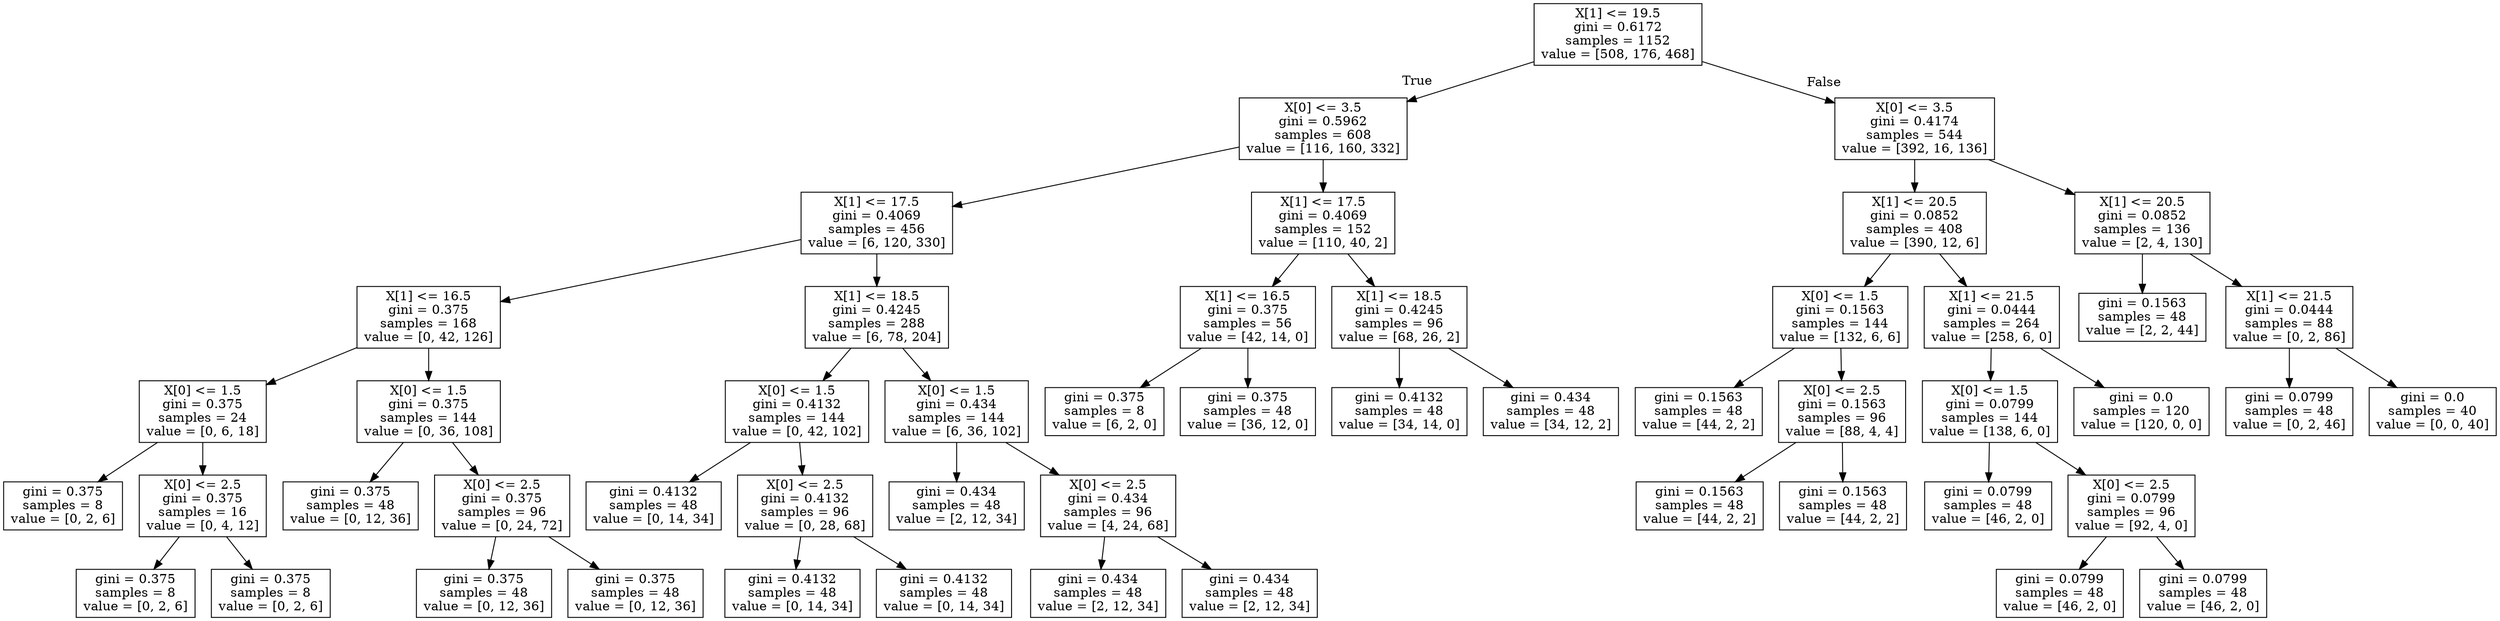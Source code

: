 digraph Tree {
node [shape=box] ;
0 [label="X[1] <= 19.5\ngini = 0.6172\nsamples = 1152\nvalue = [508, 176, 468]"] ;
1 [label="X[0] <= 3.5\ngini = 0.5962\nsamples = 608\nvalue = [116, 160, 332]"] ;
0 -> 1 [labeldistance=2.5, labelangle=45, headlabel="True"] ;
2 [label="X[1] <= 17.5\ngini = 0.4069\nsamples = 456\nvalue = [6, 120, 330]"] ;
1 -> 2 ;
3 [label="X[1] <= 16.5\ngini = 0.375\nsamples = 168\nvalue = [0, 42, 126]"] ;
2 -> 3 ;
4 [label="X[0] <= 1.5\ngini = 0.375\nsamples = 24\nvalue = [0, 6, 18]"] ;
3 -> 4 ;
5 [label="gini = 0.375\nsamples = 8\nvalue = [0, 2, 6]"] ;
4 -> 5 ;
6 [label="X[0] <= 2.5\ngini = 0.375\nsamples = 16\nvalue = [0, 4, 12]"] ;
4 -> 6 ;
7 [label="gini = 0.375\nsamples = 8\nvalue = [0, 2, 6]"] ;
6 -> 7 ;
8 [label="gini = 0.375\nsamples = 8\nvalue = [0, 2, 6]"] ;
6 -> 8 ;
9 [label="X[0] <= 1.5\ngini = 0.375\nsamples = 144\nvalue = [0, 36, 108]"] ;
3 -> 9 ;
10 [label="gini = 0.375\nsamples = 48\nvalue = [0, 12, 36]"] ;
9 -> 10 ;
11 [label="X[0] <= 2.5\ngini = 0.375\nsamples = 96\nvalue = [0, 24, 72]"] ;
9 -> 11 ;
12 [label="gini = 0.375\nsamples = 48\nvalue = [0, 12, 36]"] ;
11 -> 12 ;
13 [label="gini = 0.375\nsamples = 48\nvalue = [0, 12, 36]"] ;
11 -> 13 ;
14 [label="X[1] <= 18.5\ngini = 0.4245\nsamples = 288\nvalue = [6, 78, 204]"] ;
2 -> 14 ;
15 [label="X[0] <= 1.5\ngini = 0.4132\nsamples = 144\nvalue = [0, 42, 102]"] ;
14 -> 15 ;
16 [label="gini = 0.4132\nsamples = 48\nvalue = [0, 14, 34]"] ;
15 -> 16 ;
17 [label="X[0] <= 2.5\ngini = 0.4132\nsamples = 96\nvalue = [0, 28, 68]"] ;
15 -> 17 ;
18 [label="gini = 0.4132\nsamples = 48\nvalue = [0, 14, 34]"] ;
17 -> 18 ;
19 [label="gini = 0.4132\nsamples = 48\nvalue = [0, 14, 34]"] ;
17 -> 19 ;
20 [label="X[0] <= 1.5\ngini = 0.434\nsamples = 144\nvalue = [6, 36, 102]"] ;
14 -> 20 ;
21 [label="gini = 0.434\nsamples = 48\nvalue = [2, 12, 34]"] ;
20 -> 21 ;
22 [label="X[0] <= 2.5\ngini = 0.434\nsamples = 96\nvalue = [4, 24, 68]"] ;
20 -> 22 ;
23 [label="gini = 0.434\nsamples = 48\nvalue = [2, 12, 34]"] ;
22 -> 23 ;
24 [label="gini = 0.434\nsamples = 48\nvalue = [2, 12, 34]"] ;
22 -> 24 ;
25 [label="X[1] <= 17.5\ngini = 0.4069\nsamples = 152\nvalue = [110, 40, 2]"] ;
1 -> 25 ;
26 [label="X[1] <= 16.5\ngini = 0.375\nsamples = 56\nvalue = [42, 14, 0]"] ;
25 -> 26 ;
27 [label="gini = 0.375\nsamples = 8\nvalue = [6, 2, 0]"] ;
26 -> 27 ;
28 [label="gini = 0.375\nsamples = 48\nvalue = [36, 12, 0]"] ;
26 -> 28 ;
29 [label="X[1] <= 18.5\ngini = 0.4245\nsamples = 96\nvalue = [68, 26, 2]"] ;
25 -> 29 ;
30 [label="gini = 0.4132\nsamples = 48\nvalue = [34, 14, 0]"] ;
29 -> 30 ;
31 [label="gini = 0.434\nsamples = 48\nvalue = [34, 12, 2]"] ;
29 -> 31 ;
32 [label="X[0] <= 3.5\ngini = 0.4174\nsamples = 544\nvalue = [392, 16, 136]"] ;
0 -> 32 [labeldistance=2.5, labelangle=-45, headlabel="False"] ;
33 [label="X[1] <= 20.5\ngini = 0.0852\nsamples = 408\nvalue = [390, 12, 6]"] ;
32 -> 33 ;
34 [label="X[0] <= 1.5\ngini = 0.1563\nsamples = 144\nvalue = [132, 6, 6]"] ;
33 -> 34 ;
35 [label="gini = 0.1563\nsamples = 48\nvalue = [44, 2, 2]"] ;
34 -> 35 ;
36 [label="X[0] <= 2.5\ngini = 0.1563\nsamples = 96\nvalue = [88, 4, 4]"] ;
34 -> 36 ;
37 [label="gini = 0.1563\nsamples = 48\nvalue = [44, 2, 2]"] ;
36 -> 37 ;
38 [label="gini = 0.1563\nsamples = 48\nvalue = [44, 2, 2]"] ;
36 -> 38 ;
39 [label="X[1] <= 21.5\ngini = 0.0444\nsamples = 264\nvalue = [258, 6, 0]"] ;
33 -> 39 ;
40 [label="X[0] <= 1.5\ngini = 0.0799\nsamples = 144\nvalue = [138, 6, 0]"] ;
39 -> 40 ;
41 [label="gini = 0.0799\nsamples = 48\nvalue = [46, 2, 0]"] ;
40 -> 41 ;
42 [label="X[0] <= 2.5\ngini = 0.0799\nsamples = 96\nvalue = [92, 4, 0]"] ;
40 -> 42 ;
43 [label="gini = 0.0799\nsamples = 48\nvalue = [46, 2, 0]"] ;
42 -> 43 ;
44 [label="gini = 0.0799\nsamples = 48\nvalue = [46, 2, 0]"] ;
42 -> 44 ;
45 [label="gini = 0.0\nsamples = 120\nvalue = [120, 0, 0]"] ;
39 -> 45 ;
46 [label="X[1] <= 20.5\ngini = 0.0852\nsamples = 136\nvalue = [2, 4, 130]"] ;
32 -> 46 ;
47 [label="gini = 0.1563\nsamples = 48\nvalue = [2, 2, 44]"] ;
46 -> 47 ;
48 [label="X[1] <= 21.5\ngini = 0.0444\nsamples = 88\nvalue = [0, 2, 86]"] ;
46 -> 48 ;
49 [label="gini = 0.0799\nsamples = 48\nvalue = [0, 2, 46]"] ;
48 -> 49 ;
50 [label="gini = 0.0\nsamples = 40\nvalue = [0, 0, 40]"] ;
48 -> 50 ;
}